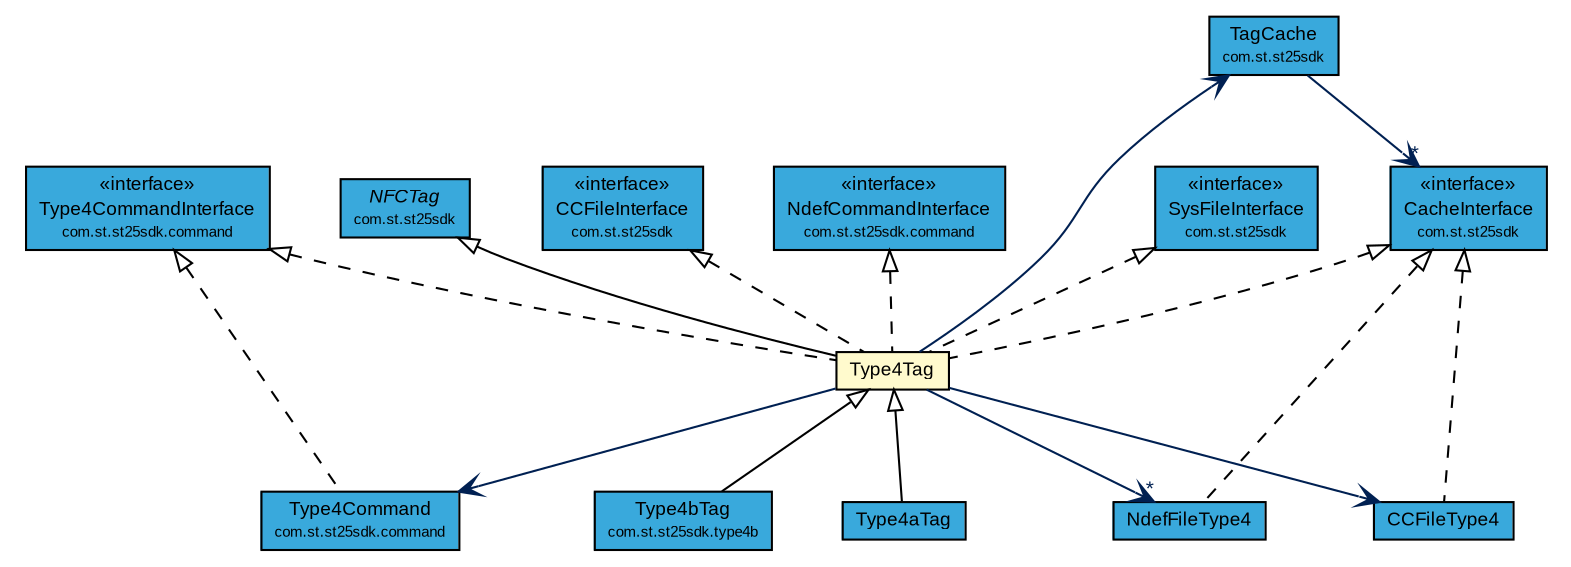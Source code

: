 #!/usr/local/bin/dot
#
# Class diagram 
# Generated by UMLGraph version R5_7_2-3-gee82a7 (http://www.umlgraph.org/)
#

digraph G {
	edge [fontname="arial",fontsize=10,labelfontname="arial",labelfontsize=10];
	node [fontname="arial",fontsize=10,shape=plaintext];
	nodesep=0.25;
	ranksep=0.5;
	// com.st.st25sdk.TagCache
	c56899 [label=<<table title="com.st.st25sdk.TagCache" border="0" cellborder="1" cellspacing="0" cellpadding="2" port="p" bgcolor="#39a9dc" href="../TagCache.html">
		<tr><td><table border="0" cellspacing="0" cellpadding="1">
<tr><td align="center" balign="center"> TagCache </td></tr>
<tr><td align="center" balign="center"><font point-size="7.0"> com.st.st25sdk </font></td></tr>
		</table></td></tr>
		</table>>, URL="../TagCache.html", fontname="arial", fontcolor="black", fontsize=9.0];
	// com.st.st25sdk.SysFileInterface
	c56900 [label=<<table title="com.st.st25sdk.SysFileInterface" border="0" cellborder="1" cellspacing="0" cellpadding="2" port="p" bgcolor="#39a9dc" href="../SysFileInterface.html">
		<tr><td><table border="0" cellspacing="0" cellpadding="1">
<tr><td align="center" balign="center"> &#171;interface&#187; </td></tr>
<tr><td align="center" balign="center"> SysFileInterface </td></tr>
<tr><td align="center" balign="center"><font point-size="7.0"> com.st.st25sdk </font></td></tr>
		</table></td></tr>
		</table>>, URL="../SysFileInterface.html", fontname="arial", fontcolor="black", fontsize=9.0];
	// com.st.st25sdk.NFCTag
	c56917 [label=<<table title="com.st.st25sdk.NFCTag" border="0" cellborder="1" cellspacing="0" cellpadding="2" port="p" bgcolor="#39a9dc" href="../NFCTag.html">
		<tr><td><table border="0" cellspacing="0" cellpadding="1">
<tr><td align="center" balign="center"><font face="arial italic"> NFCTag </font></td></tr>
<tr><td align="center" balign="center"><font point-size="7.0"> com.st.st25sdk </font></td></tr>
		</table></td></tr>
		</table>>, URL="../NFCTag.html", fontname="arial", fontcolor="black", fontsize=9.0];
	// com.st.st25sdk.CCFileInterface
	c56925 [label=<<table title="com.st.st25sdk.CCFileInterface" border="0" cellborder="1" cellspacing="0" cellpadding="2" port="p" bgcolor="#39a9dc" href="../CCFileInterface.html">
		<tr><td><table border="0" cellspacing="0" cellpadding="1">
<tr><td align="center" balign="center"> &#171;interface&#187; </td></tr>
<tr><td align="center" balign="center"> CCFileInterface </td></tr>
<tr><td align="center" balign="center"><font point-size="7.0"> com.st.st25sdk </font></td></tr>
		</table></td></tr>
		</table>>, URL="../CCFileInterface.html", fontname="arial", fontcolor="black", fontsize=9.0];
	// com.st.st25sdk.CacheInterface
	c56926 [label=<<table title="com.st.st25sdk.CacheInterface" border="0" cellborder="1" cellspacing="0" cellpadding="2" port="p" bgcolor="#39a9dc" href="../CacheInterface.html">
		<tr><td><table border="0" cellspacing="0" cellpadding="1">
<tr><td align="center" balign="center"> &#171;interface&#187; </td></tr>
<tr><td align="center" balign="center"> CacheInterface </td></tr>
<tr><td align="center" balign="center"><font point-size="7.0"> com.st.st25sdk </font></td></tr>
		</table></td></tr>
		</table>>, URL="../CacheInterface.html", fontname="arial", fontcolor="black", fontsize=9.0];
	// com.st.st25sdk.command.Type4CommandInterface
	c56939 [label=<<table title="com.st.st25sdk.command.Type4CommandInterface" border="0" cellborder="1" cellspacing="0" cellpadding="2" port="p" bgcolor="#39a9dc" href="../command/Type4CommandInterface.html">
		<tr><td><table border="0" cellspacing="0" cellpadding="1">
<tr><td align="center" balign="center"> &#171;interface&#187; </td></tr>
<tr><td align="center" balign="center"> Type4CommandInterface </td></tr>
<tr><td align="center" balign="center"><font point-size="7.0"> com.st.st25sdk.command </font></td></tr>
		</table></td></tr>
		</table>>, URL="../command/Type4CommandInterface.html", fontname="arial", fontcolor="black", fontsize=9.0];
	// com.st.st25sdk.command.Type4Command
	c56940 [label=<<table title="com.st.st25sdk.command.Type4Command" border="0" cellborder="1" cellspacing="0" cellpadding="2" port="p" bgcolor="#39a9dc" href="../command/Type4Command.html">
		<tr><td><table border="0" cellspacing="0" cellpadding="1">
<tr><td align="center" balign="center"> Type4Command </td></tr>
<tr><td align="center" balign="center"><font point-size="7.0"> com.st.st25sdk.command </font></td></tr>
		</table></td></tr>
		</table>>, URL="../command/Type4Command.html", fontname="arial", fontcolor="black", fontsize=9.0];
	// com.st.st25sdk.command.NdefCommandInterface
	c56956 [label=<<table title="com.st.st25sdk.command.NdefCommandInterface" border="0" cellborder="1" cellspacing="0" cellpadding="2" port="p" bgcolor="#39a9dc" href="../command/NdefCommandInterface.html">
		<tr><td><table border="0" cellspacing="0" cellpadding="1">
<tr><td align="center" balign="center"> &#171;interface&#187; </td></tr>
<tr><td align="center" balign="center"> NdefCommandInterface </td></tr>
<tr><td align="center" balign="center"><font point-size="7.0"> com.st.st25sdk.command </font></td></tr>
		</table></td></tr>
		</table>>, URL="../command/NdefCommandInterface.html", fontname="arial", fontcolor="black", fontsize=9.0];
	// com.st.st25sdk.type4a.Type4Tag
	c57019 [label=<<table title="com.st.st25sdk.type4a.Type4Tag" border="0" cellborder="1" cellspacing="0" cellpadding="2" port="p" bgcolor="lemonChiffon" href="./Type4Tag.html">
		<tr><td><table border="0" cellspacing="0" cellpadding="1">
<tr><td align="center" balign="center"> Type4Tag </td></tr>
		</table></td></tr>
		</table>>, URL="./Type4Tag.html", fontname="arial", fontcolor="black", fontsize=9.0];
	// com.st.st25sdk.type4a.Type4aTag
	c57022 [label=<<table title="com.st.st25sdk.type4a.Type4aTag" border="0" cellborder="1" cellspacing="0" cellpadding="2" port="p" bgcolor="#39a9dc" href="./Type4aTag.html">
		<tr><td><table border="0" cellspacing="0" cellpadding="1">
<tr><td align="center" balign="center"> Type4aTag </td></tr>
		</table></td></tr>
		</table>>, URL="./Type4aTag.html", fontname="arial", fontcolor="black", fontsize=9.0];
	// com.st.st25sdk.type4a.NdefFileType4
	c57031 [label=<<table title="com.st.st25sdk.type4a.NdefFileType4" border="0" cellborder="1" cellspacing="0" cellpadding="2" port="p" bgcolor="#39a9dc" href="./NdefFileType4.html">
		<tr><td><table border="0" cellspacing="0" cellpadding="1">
<tr><td align="center" balign="center"> NdefFileType4 </td></tr>
		</table></td></tr>
		</table>>, URL="./NdefFileType4.html", fontname="arial", fontcolor="black", fontsize=9.0];
	// com.st.st25sdk.type4a.CCFileType4
	c57034 [label=<<table title="com.st.st25sdk.type4a.CCFileType4" border="0" cellborder="1" cellspacing="0" cellpadding="2" port="p" bgcolor="#39a9dc" href="./CCFileType4.html">
		<tr><td><table border="0" cellspacing="0" cellpadding="1">
<tr><td align="center" balign="center"> CCFileType4 </td></tr>
		</table></td></tr>
		</table>>, URL="./CCFileType4.html", fontname="arial", fontcolor="black", fontsize=9.0];
	// com.st.st25sdk.type4b.Type4bTag
	c57057 [label=<<table title="com.st.st25sdk.type4b.Type4bTag" border="0" cellborder="1" cellspacing="0" cellpadding="2" port="p" bgcolor="#39a9dc" href="../type4b/Type4bTag.html">
		<tr><td><table border="0" cellspacing="0" cellpadding="1">
<tr><td align="center" balign="center"> Type4bTag </td></tr>
<tr><td align="center" balign="center"><font point-size="7.0"> com.st.st25sdk.type4b </font></td></tr>
		</table></td></tr>
		</table>>, URL="../type4b/Type4bTag.html", fontname="arial", fontcolor="black", fontsize=9.0];
	//com.st.st25sdk.command.Type4Command implements com.st.st25sdk.command.Type4CommandInterface
	c56939:p -> c56940:p [dir=back,arrowtail=empty,style=dashed];
	//com.st.st25sdk.type4a.Type4Tag extends com.st.st25sdk.NFCTag
	c56917:p -> c57019:p [dir=back,arrowtail=empty];
	//com.st.st25sdk.type4a.Type4Tag implements com.st.st25sdk.CCFileInterface
	c56925:p -> c57019:p [dir=back,arrowtail=empty,style=dashed];
	//com.st.st25sdk.type4a.Type4Tag implements com.st.st25sdk.SysFileInterface
	c56900:p -> c57019:p [dir=back,arrowtail=empty,style=dashed];
	//com.st.st25sdk.type4a.Type4Tag implements com.st.st25sdk.command.NdefCommandInterface
	c56956:p -> c57019:p [dir=back,arrowtail=empty,style=dashed];
	//com.st.st25sdk.type4a.Type4Tag implements com.st.st25sdk.command.Type4CommandInterface
	c56939:p -> c57019:p [dir=back,arrowtail=empty,style=dashed];
	//com.st.st25sdk.type4a.Type4Tag implements com.st.st25sdk.CacheInterface
	c56926:p -> c57019:p [dir=back,arrowtail=empty,style=dashed];
	//com.st.st25sdk.type4a.Type4aTag extends com.st.st25sdk.type4a.Type4Tag
	c57019:p -> c57022:p [dir=back,arrowtail=empty];
	//com.st.st25sdk.type4a.NdefFileType4 implements com.st.st25sdk.CacheInterface
	c56926:p -> c57031:p [dir=back,arrowtail=empty,style=dashed];
	//com.st.st25sdk.type4a.CCFileType4 implements com.st.st25sdk.CacheInterface
	c56926:p -> c57034:p [dir=back,arrowtail=empty,style=dashed];
	//com.st.st25sdk.type4b.Type4bTag extends com.st.st25sdk.type4a.Type4Tag
	c57019:p -> c57057:p [dir=back,arrowtail=empty];
	// com.st.st25sdk.TagCache NAVASSOC com.st.st25sdk.CacheInterface
	c56899:p -> c56926:p [taillabel="", label="", headlabel="*", fontname="arial", fontcolor="#002052", fontsize=10.0, color="#002052", arrowhead=open];
	// com.st.st25sdk.type4a.Type4Tag NAVASSOC com.st.st25sdk.type4a.CCFileType4
	c57019:p -> c57034:p [taillabel="", label="", headlabel="", fontname="arial", fontcolor="#002052", fontsize=10.0, color="#002052", arrowhead=open];
	// com.st.st25sdk.type4a.Type4Tag NAVASSOC com.st.st25sdk.command.Type4Command
	c57019:p -> c56940:p [taillabel="", label="", headlabel="", fontname="arial", fontcolor="#002052", fontsize=10.0, color="#002052", arrowhead=open];
	// com.st.st25sdk.type4a.Type4Tag NAVASSOC com.st.st25sdk.TagCache
	c57019:p -> c56899:p [taillabel="", label="", headlabel="", fontname="arial", fontcolor="#002052", fontsize=10.0, color="#002052", arrowhead=open];
	// com.st.st25sdk.type4a.Type4Tag NAVASSOC com.st.st25sdk.type4a.NdefFileType4
	c57019:p -> c57031:p [taillabel="", label="", headlabel="*", fontname="arial", fontcolor="#002052", fontsize=10.0, color="#002052", arrowhead=open];
}

